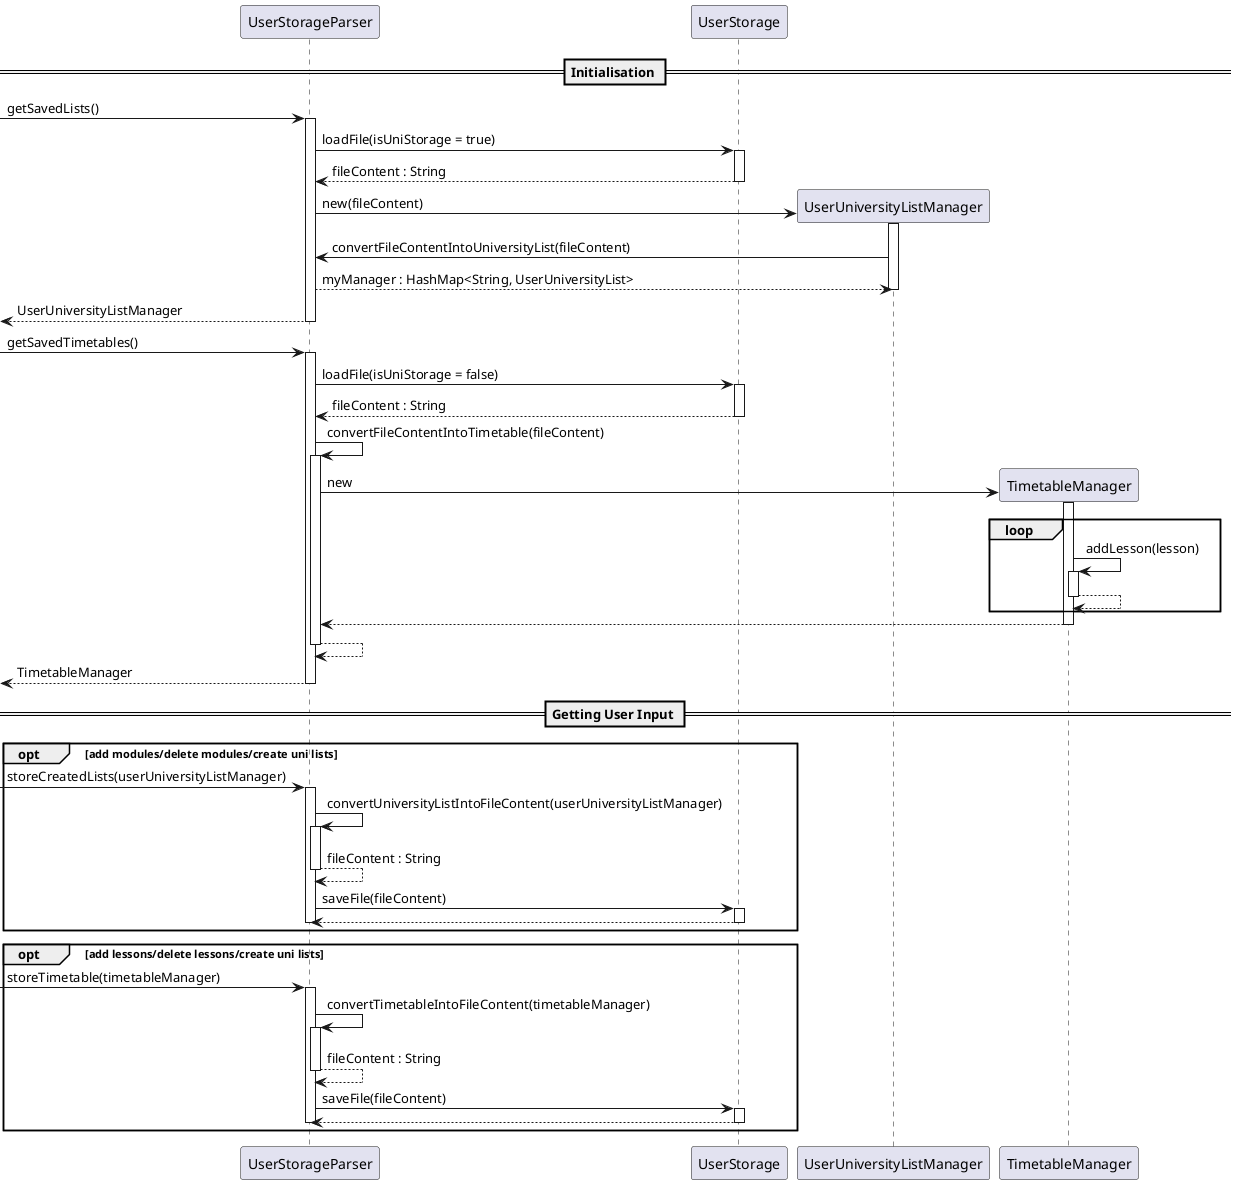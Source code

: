 @startuml

== Initialisation ==

-> UserStorageParser : getSavedLists()
activate UserStorageParser

UserStorageParser -> UserStorage : loadFile(isUniStorage = true)
activate UserStorage
UserStorage --> UserStorageParser : fileContent : String
deactivate UserStorage

create UserUniversityListManager
UserStorageParser -> UserUniversityListManager : new(fileContent)
activate UserUniversityListManager
UserUniversityListManager -> UserStorageParser : convertFileContentIntoUniversityList(fileContent)
UserStorageParser --> UserUniversityListManager : myManager : HashMap<String, UserUniversityList>
deactivate UserUniversityListManager
<-- UserStorageParser : UserUniversityListManager
deactivate UserStorageParser

-> UserStorageParser : getSavedTimetables()
activate UserStorageParser
UserStorageParser -> UserStorage : loadFile(isUniStorage = false)
activate UserStorage
UserStorage --> UserStorageParser : fileContent : String
deactivate UserStorage

UserStorageParser -> UserStorageParser : convertFileContentIntoTimetable(fileContent)
activate UserStorageParser
create TimetableManager
UserStorageParser -> TimetableManager : new
activate TimetableManager
loop
TimetableManager -> TimetableManager : addLesson(lesson)
activate TimetableManager
TimetableManager --> TimetableManager
deactivate TimetableManager
end
TimetableManager --> UserStorageParser
deactivate TimetableManager
UserStorageParser --> UserStorageParser
deactivate UserStorageParser
<-- UserStorageParser : TimetableManager
deactivate UserStorageParser

== Getting User Input ==

opt add modules/delete modules/create uni lists
-> UserStorageParser : storeCreatedLists(userUniversityListManager)
activate UserStorageParser
UserStorageParser -> UserStorageParser : convertUniversityListIntoFileContent(userUniversityListManager)
activate UserStorageParser
UserStorageParser --> UserStorageParser : fileContent : String
deactivate UserStorageParser
UserStorageParser -> UserStorage : saveFile(fileContent)
activate UserStorage
UserStorage --> UserStorageParser
deactivate UserStorage
deactivate UserStorageParser
end

opt add lessons/delete lessons/create uni lists
-> UserStorageParser : storeTimetable(timetableManager)
activate UserStorageParser
UserStorageParser -> UserStorageParser : convertTimetableIntoFileContent(timetableManager)
activate UserStorageParser
UserStorageParser --> UserStorageParser : fileContent : String
deactivate UserStorageParser
UserStorageParser -> UserStorage : saveFile(fileContent)
activate UserStorage
UserStorage --> UserStorageParser
deactivate UserStorage
deactivate UserStorageParser
end


@enduml